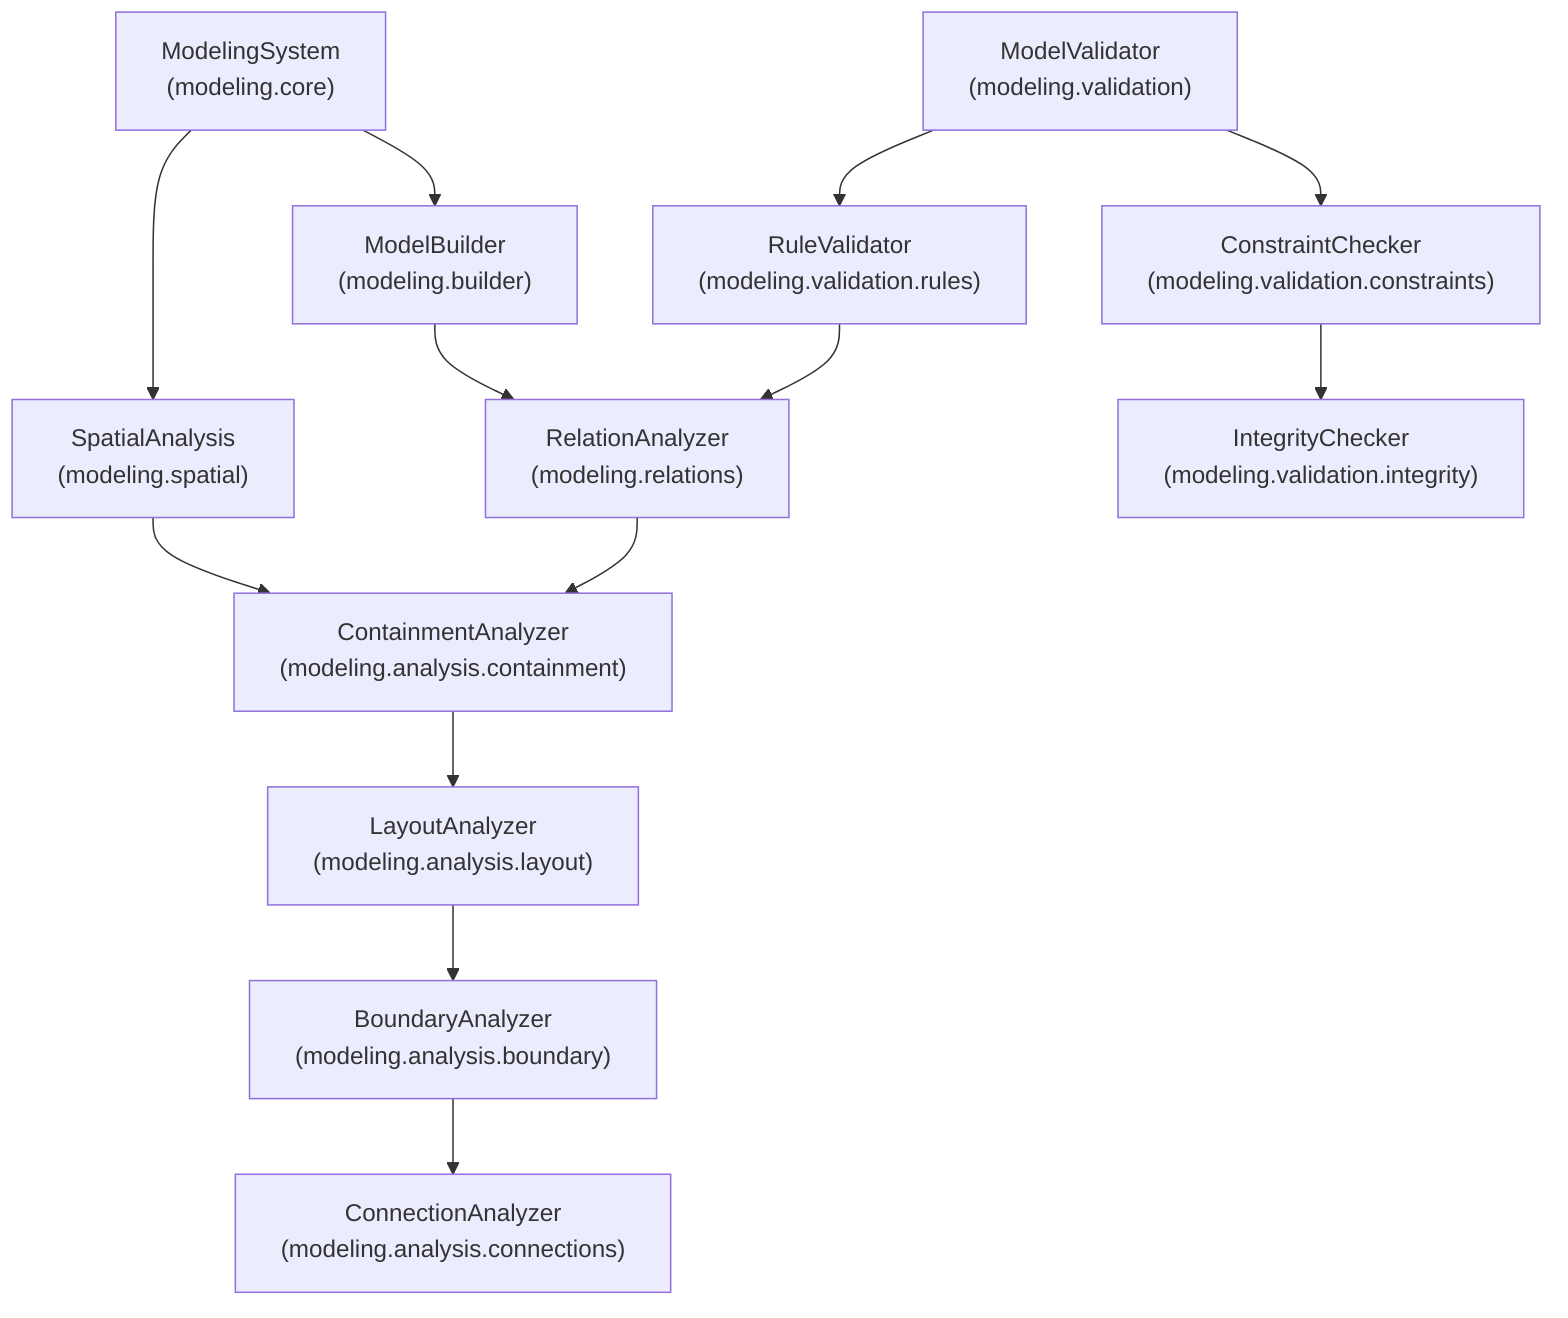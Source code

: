 graph TD
%% Modeling System Components
%% Core Modeling
Modeling["ModelingSystem\n(modeling.core)"]
ModelBuilder["ModelBuilder\n(modeling.builder)"]
SpatialAnalysis["SpatialAnalysis\n(modeling.spatial)"]
RelationAnalyzer["RelationAnalyzer\n(modeling.relations)"]

%% Analysis Components
ContainAnalyzer["ContainmentAnalyzer\n(modeling.analysis.containment)"]
LayoutAnalyzer["LayoutAnalyzer\n(modeling.analysis.layout)"]
BoundaryAnalyzer["BoundaryAnalyzer\n(modeling.analysis.boundary)"]
ConnectionAnalyzer["ConnectionAnalyzer\n(modeling.analysis.connections)"]

%% Validation Components
ModelValidator["ModelValidator\n(modeling.validation)"]
RuleValidator["RuleValidator\n(modeling.validation.rules)"]
ConstraintChecker["ConstraintChecker\n(modeling.validation.constraints)"]
IntegrityChecker["IntegrityChecker\n(modeling.validation.integrity)"]

%% Modeling Internal Dependencies
%% Core Dependencies
Modeling --> ModelBuilder
Modeling --> SpatialAnalysis
ModelBuilder --> RelationAnalyzer
SpatialAnalysis --> ContainAnalyzer

%% Analysis Dependencies
ContainAnalyzer --> LayoutAnalyzer
LayoutAnalyzer --> BoundaryAnalyzer
BoundaryAnalyzer --> ConnectionAnalyzer
RelationAnalyzer --> ContainAnalyzer

%% Validation Dependencies
ModelValidator --> RuleValidator
ModelValidator --> ConstraintChecker
ConstraintChecker --> IntegrityChecker
RuleValidator --> RelationAnalyzer

%% Apply modeling styles
class Modeling,ModelBuilder,SpatialAnalysis,RelationAnalyzer,ContainAnalyzer,LayoutAnalyzer,BoundaryAnalyzer,ConnectionAnalyzer,ModelValidator,RuleValidator,ConstraintChecker,IntegrityChecker modeling;